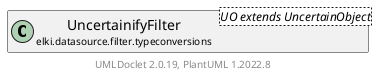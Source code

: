 @startuml
    remove .*\.(Instance|Par|Parameterizer|Factory)$
    set namespaceSeparator none
    hide empty fields
    hide empty methods

    class "<size:14>UncertainifyFilter.Par\n<size:10>elki.datasource.filter.typeconversions" as elki.datasource.filter.typeconversions.UncertainifyFilter.Par<UO extends UncertainObject> [[UncertainifyFilter.Par.html]] {
        {static} +UNCERTAINITY_MODEL_ID: OptionID
        {static} +KEEP_ID: OptionID
        {static} +SEED_ID: OptionID
        #generator: Uncertainifier<UO extends UncertainObject>
        #keep: boolean
        #rand: RandomFactory
        +configure(Parameterization): void
        +make(): UncertainifyFilter<UO extends UncertainObject>
    }

    interface "<size:14>Parameterizer\n<size:10>elki.utilities.optionhandling" as elki.utilities.optionhandling.Parameterizer [[../../../utilities/optionhandling/Parameterizer.html]] {
        {abstract} +make(): Object
    }
    class "<size:14>UncertainifyFilter\n<size:10>elki.datasource.filter.typeconversions" as elki.datasource.filter.typeconversions.UncertainifyFilter<UO extends UncertainObject> [[UncertainifyFilter.html]]

    elki.utilities.optionhandling.Parameterizer <|.. elki.datasource.filter.typeconversions.UncertainifyFilter.Par
    elki.datasource.filter.typeconversions.UncertainifyFilter +-- elki.datasource.filter.typeconversions.UncertainifyFilter.Par

    center footer UMLDoclet 2.0.19, PlantUML 1.2022.8
@enduml
